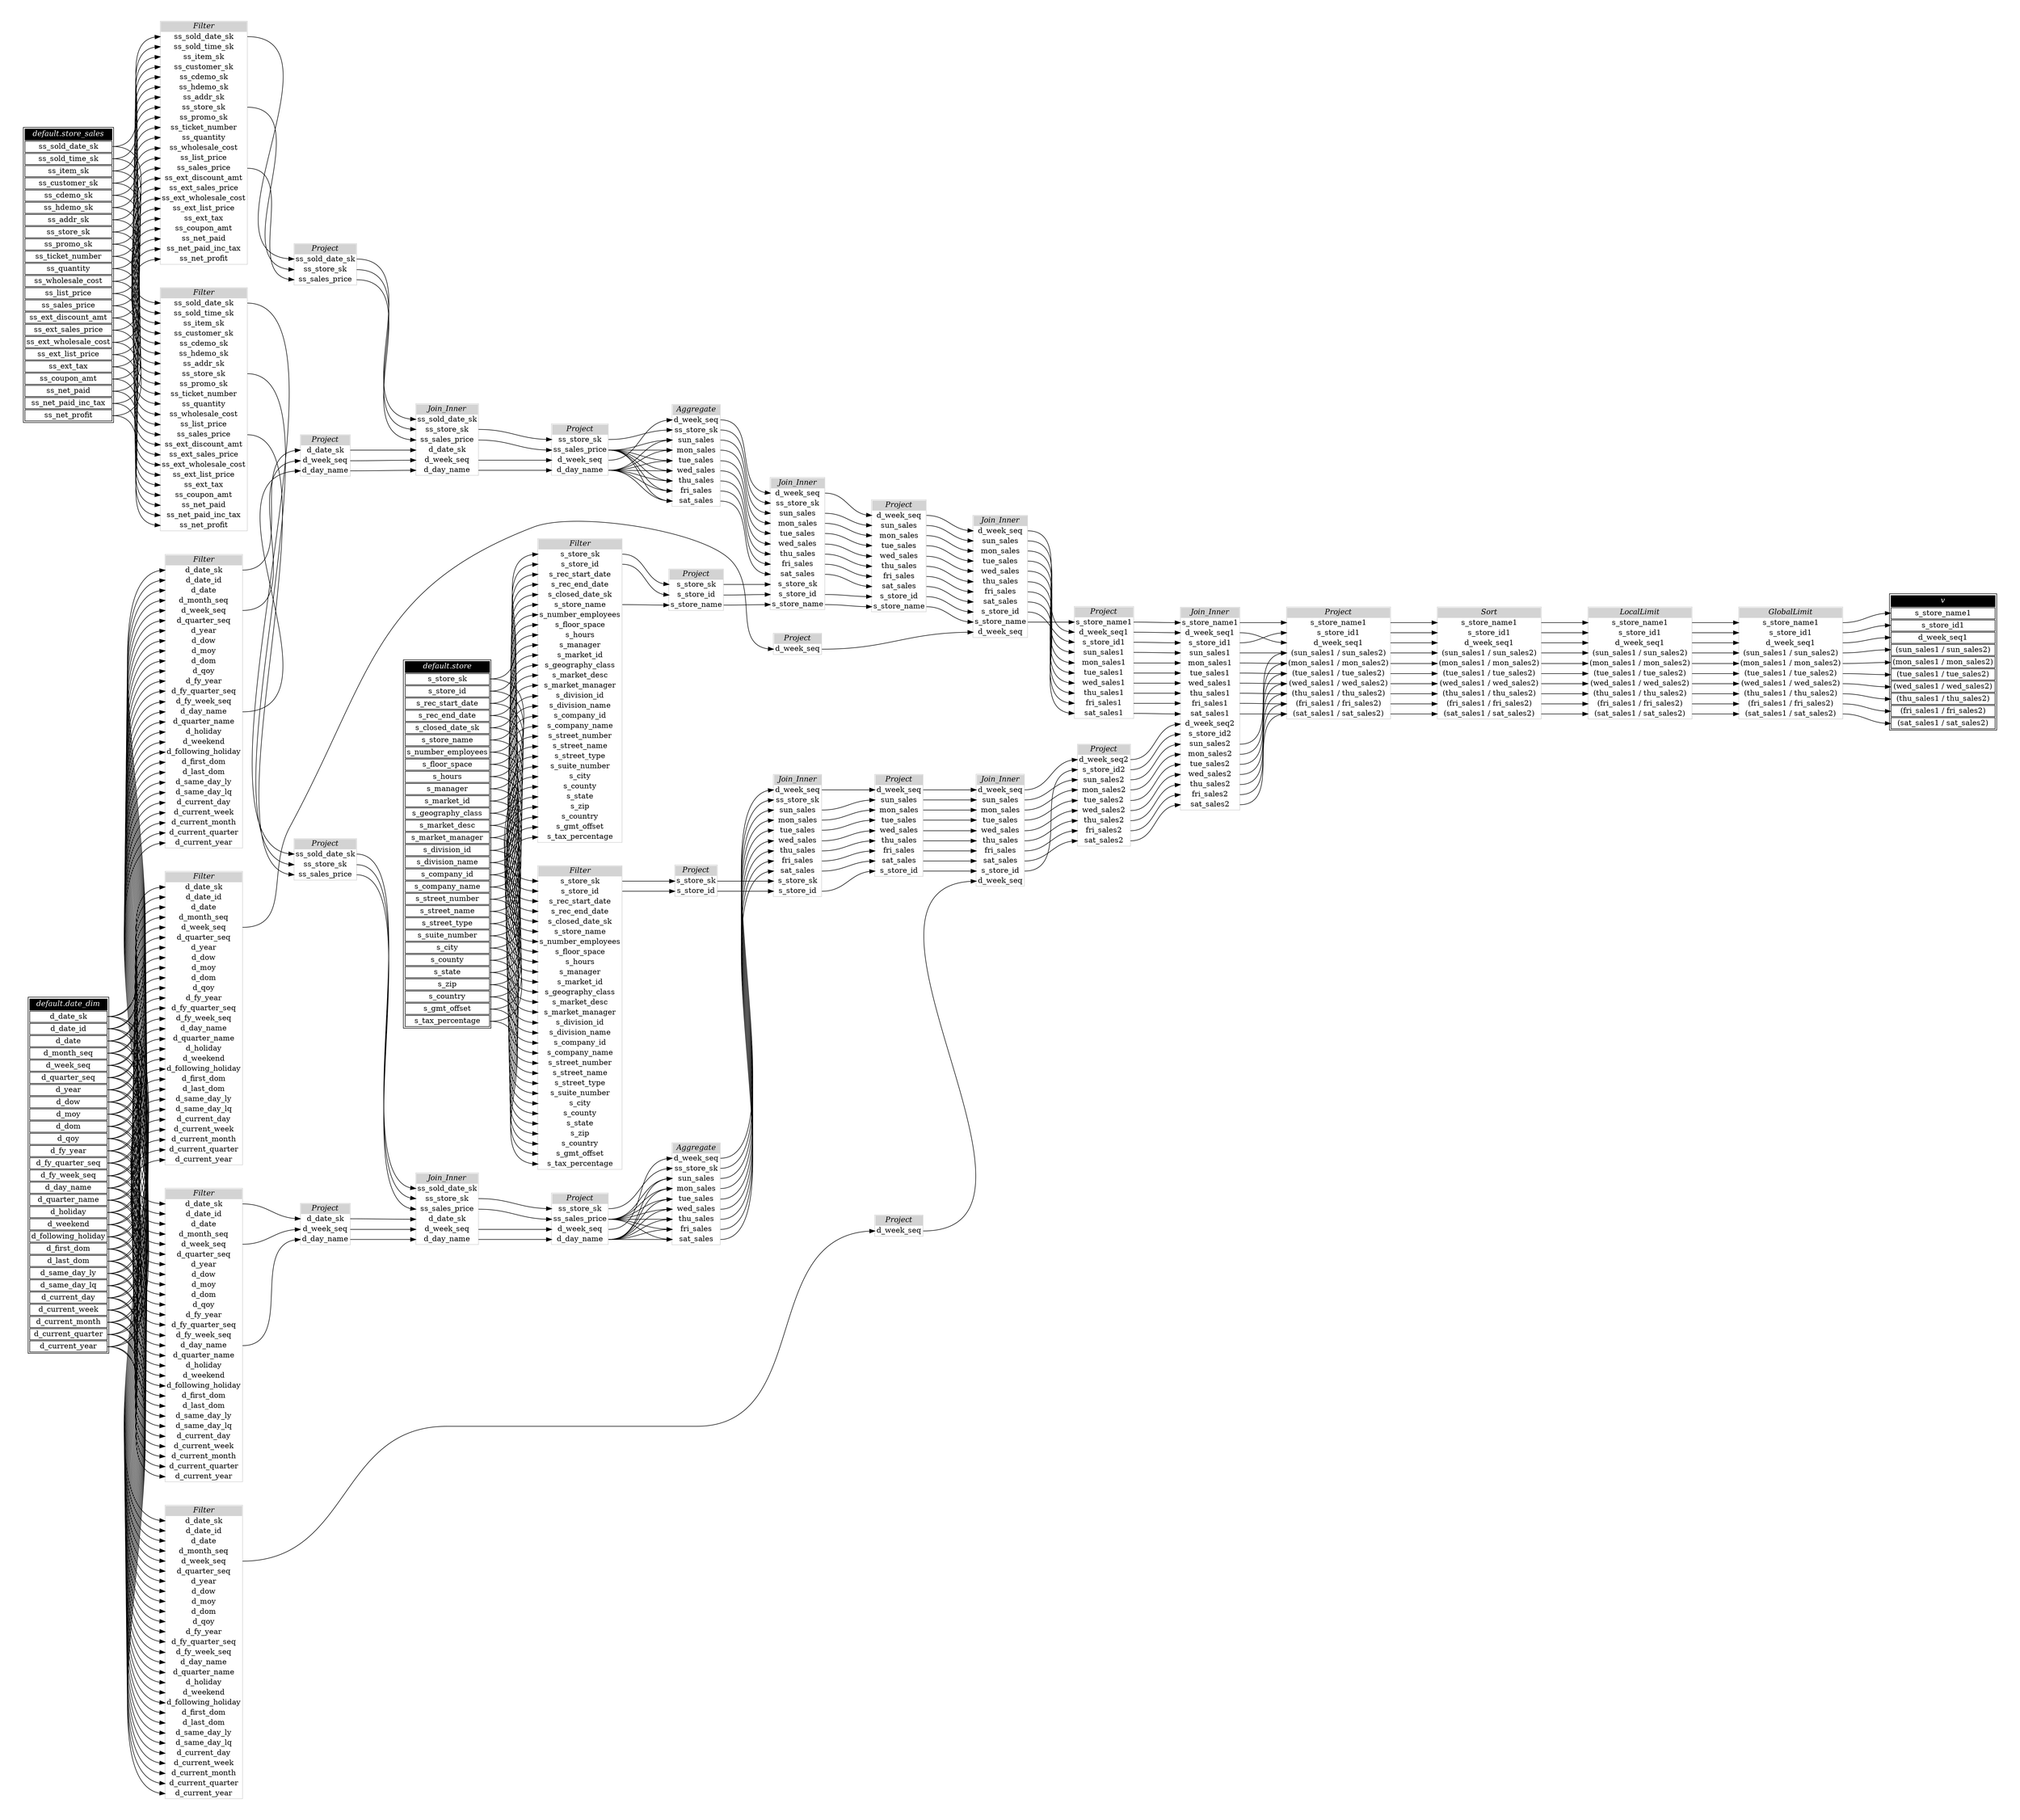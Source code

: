 // Automatically generated by TPCDSFlowTestSuite


digraph {
  graph [pad="0.5" nodesep="0.5" ranksep="1" fontname="Helvetica" rankdir=LR];
  node [shape=plaintext]

  
"Aggregate_0db6048" [label=<
<table color="lightgray" border="1" cellborder="0" cellspacing="0">
  <tr><td bgcolor="lightgray" port="nodeName"><i>Aggregate</i></td></tr>
  <tr><td port="0">d_week_seq</td></tr>
<tr><td port="1">ss_store_sk</td></tr>
<tr><td port="2">sun_sales</td></tr>
<tr><td port="3">mon_sales</td></tr>
<tr><td port="4">tue_sales</td></tr>
<tr><td port="5">wed_sales</td></tr>
<tr><td port="6">thu_sales</td></tr>
<tr><td port="7">fri_sales</td></tr>
<tr><td port="8">sat_sales</td></tr>
</table>>];
     

"Aggregate_ec05ddb" [label=<
<table color="lightgray" border="1" cellborder="0" cellspacing="0">
  <tr><td bgcolor="lightgray" port="nodeName"><i>Aggregate</i></td></tr>
  <tr><td port="0">d_week_seq</td></tr>
<tr><td port="1">ss_store_sk</td></tr>
<tr><td port="2">sun_sales</td></tr>
<tr><td port="3">mon_sales</td></tr>
<tr><td port="4">tue_sales</td></tr>
<tr><td port="5">wed_sales</td></tr>
<tr><td port="6">thu_sales</td></tr>
<tr><td port="7">fri_sales</td></tr>
<tr><td port="8">sat_sales</td></tr>
</table>>];
     

"Filter_3f0c816" [label=<
<table color="lightgray" border="1" cellborder="0" cellspacing="0">
  <tr><td bgcolor="lightgray" port="nodeName"><i>Filter</i></td></tr>
  <tr><td port="0">s_store_sk</td></tr>
<tr><td port="1">s_store_id</td></tr>
<tr><td port="2">s_rec_start_date</td></tr>
<tr><td port="3">s_rec_end_date</td></tr>
<tr><td port="4">s_closed_date_sk</td></tr>
<tr><td port="5">s_store_name</td></tr>
<tr><td port="6">s_number_employees</td></tr>
<tr><td port="7">s_floor_space</td></tr>
<tr><td port="8">s_hours</td></tr>
<tr><td port="9">s_manager</td></tr>
<tr><td port="10">s_market_id</td></tr>
<tr><td port="11">s_geography_class</td></tr>
<tr><td port="12">s_market_desc</td></tr>
<tr><td port="13">s_market_manager</td></tr>
<tr><td port="14">s_division_id</td></tr>
<tr><td port="15">s_division_name</td></tr>
<tr><td port="16">s_company_id</td></tr>
<tr><td port="17">s_company_name</td></tr>
<tr><td port="18">s_street_number</td></tr>
<tr><td port="19">s_street_name</td></tr>
<tr><td port="20">s_street_type</td></tr>
<tr><td port="21">s_suite_number</td></tr>
<tr><td port="22">s_city</td></tr>
<tr><td port="23">s_county</td></tr>
<tr><td port="24">s_state</td></tr>
<tr><td port="25">s_zip</td></tr>
<tr><td port="26">s_country</td></tr>
<tr><td port="27">s_gmt_offset</td></tr>
<tr><td port="28">s_tax_percentage</td></tr>
</table>>];
     

"Filter_891c94f" [label=<
<table color="lightgray" border="1" cellborder="0" cellspacing="0">
  <tr><td bgcolor="lightgray" port="nodeName"><i>Filter</i></td></tr>
  <tr><td port="0">d_date_sk</td></tr>
<tr><td port="1">d_date_id</td></tr>
<tr><td port="2">d_date</td></tr>
<tr><td port="3">d_month_seq</td></tr>
<tr><td port="4">d_week_seq</td></tr>
<tr><td port="5">d_quarter_seq</td></tr>
<tr><td port="6">d_year</td></tr>
<tr><td port="7">d_dow</td></tr>
<tr><td port="8">d_moy</td></tr>
<tr><td port="9">d_dom</td></tr>
<tr><td port="10">d_qoy</td></tr>
<tr><td port="11">d_fy_year</td></tr>
<tr><td port="12">d_fy_quarter_seq</td></tr>
<tr><td port="13">d_fy_week_seq</td></tr>
<tr><td port="14">d_day_name</td></tr>
<tr><td port="15">d_quarter_name</td></tr>
<tr><td port="16">d_holiday</td></tr>
<tr><td port="17">d_weekend</td></tr>
<tr><td port="18">d_following_holiday</td></tr>
<tr><td port="19">d_first_dom</td></tr>
<tr><td port="20">d_last_dom</td></tr>
<tr><td port="21">d_same_day_ly</td></tr>
<tr><td port="22">d_same_day_lq</td></tr>
<tr><td port="23">d_current_day</td></tr>
<tr><td port="24">d_current_week</td></tr>
<tr><td port="25">d_current_month</td></tr>
<tr><td port="26">d_current_quarter</td></tr>
<tr><td port="27">d_current_year</td></tr>
</table>>];
     

"Filter_a366732" [label=<
<table color="lightgray" border="1" cellborder="0" cellspacing="0">
  <tr><td bgcolor="lightgray" port="nodeName"><i>Filter</i></td></tr>
  <tr><td port="0">ss_sold_date_sk</td></tr>
<tr><td port="1">ss_sold_time_sk</td></tr>
<tr><td port="2">ss_item_sk</td></tr>
<tr><td port="3">ss_customer_sk</td></tr>
<tr><td port="4">ss_cdemo_sk</td></tr>
<tr><td port="5">ss_hdemo_sk</td></tr>
<tr><td port="6">ss_addr_sk</td></tr>
<tr><td port="7">ss_store_sk</td></tr>
<tr><td port="8">ss_promo_sk</td></tr>
<tr><td port="9">ss_ticket_number</td></tr>
<tr><td port="10">ss_quantity</td></tr>
<tr><td port="11">ss_wholesale_cost</td></tr>
<tr><td port="12">ss_list_price</td></tr>
<tr><td port="13">ss_sales_price</td></tr>
<tr><td port="14">ss_ext_discount_amt</td></tr>
<tr><td port="15">ss_ext_sales_price</td></tr>
<tr><td port="16">ss_ext_wholesale_cost</td></tr>
<tr><td port="17">ss_ext_list_price</td></tr>
<tr><td port="18">ss_ext_tax</td></tr>
<tr><td port="19">ss_coupon_amt</td></tr>
<tr><td port="20">ss_net_paid</td></tr>
<tr><td port="21">ss_net_paid_inc_tax</td></tr>
<tr><td port="22">ss_net_profit</td></tr>
</table>>];
     

"Filter_ab2d874" [label=<
<table color="lightgray" border="1" cellborder="0" cellspacing="0">
  <tr><td bgcolor="lightgray" port="nodeName"><i>Filter</i></td></tr>
  <tr><td port="0">s_store_sk</td></tr>
<tr><td port="1">s_store_id</td></tr>
<tr><td port="2">s_rec_start_date</td></tr>
<tr><td port="3">s_rec_end_date</td></tr>
<tr><td port="4">s_closed_date_sk</td></tr>
<tr><td port="5">s_store_name</td></tr>
<tr><td port="6">s_number_employees</td></tr>
<tr><td port="7">s_floor_space</td></tr>
<tr><td port="8">s_hours</td></tr>
<tr><td port="9">s_manager</td></tr>
<tr><td port="10">s_market_id</td></tr>
<tr><td port="11">s_geography_class</td></tr>
<tr><td port="12">s_market_desc</td></tr>
<tr><td port="13">s_market_manager</td></tr>
<tr><td port="14">s_division_id</td></tr>
<tr><td port="15">s_division_name</td></tr>
<tr><td port="16">s_company_id</td></tr>
<tr><td port="17">s_company_name</td></tr>
<tr><td port="18">s_street_number</td></tr>
<tr><td port="19">s_street_name</td></tr>
<tr><td port="20">s_street_type</td></tr>
<tr><td port="21">s_suite_number</td></tr>
<tr><td port="22">s_city</td></tr>
<tr><td port="23">s_county</td></tr>
<tr><td port="24">s_state</td></tr>
<tr><td port="25">s_zip</td></tr>
<tr><td port="26">s_country</td></tr>
<tr><td port="27">s_gmt_offset</td></tr>
<tr><td port="28">s_tax_percentage</td></tr>
</table>>];
     

"Filter_ba856f0" [label=<
<table color="lightgray" border="1" cellborder="0" cellspacing="0">
  <tr><td bgcolor="lightgray" port="nodeName"><i>Filter</i></td></tr>
  <tr><td port="0">d_date_sk</td></tr>
<tr><td port="1">d_date_id</td></tr>
<tr><td port="2">d_date</td></tr>
<tr><td port="3">d_month_seq</td></tr>
<tr><td port="4">d_week_seq</td></tr>
<tr><td port="5">d_quarter_seq</td></tr>
<tr><td port="6">d_year</td></tr>
<tr><td port="7">d_dow</td></tr>
<tr><td port="8">d_moy</td></tr>
<tr><td port="9">d_dom</td></tr>
<tr><td port="10">d_qoy</td></tr>
<tr><td port="11">d_fy_year</td></tr>
<tr><td port="12">d_fy_quarter_seq</td></tr>
<tr><td port="13">d_fy_week_seq</td></tr>
<tr><td port="14">d_day_name</td></tr>
<tr><td port="15">d_quarter_name</td></tr>
<tr><td port="16">d_holiday</td></tr>
<tr><td port="17">d_weekend</td></tr>
<tr><td port="18">d_following_holiday</td></tr>
<tr><td port="19">d_first_dom</td></tr>
<tr><td port="20">d_last_dom</td></tr>
<tr><td port="21">d_same_day_ly</td></tr>
<tr><td port="22">d_same_day_lq</td></tr>
<tr><td port="23">d_current_day</td></tr>
<tr><td port="24">d_current_week</td></tr>
<tr><td port="25">d_current_month</td></tr>
<tr><td port="26">d_current_quarter</td></tr>
<tr><td port="27">d_current_year</td></tr>
</table>>];
     

"Filter_d3dbe25" [label=<
<table color="lightgray" border="1" cellborder="0" cellspacing="0">
  <tr><td bgcolor="lightgray" port="nodeName"><i>Filter</i></td></tr>
  <tr><td port="0">d_date_sk</td></tr>
<tr><td port="1">d_date_id</td></tr>
<tr><td port="2">d_date</td></tr>
<tr><td port="3">d_month_seq</td></tr>
<tr><td port="4">d_week_seq</td></tr>
<tr><td port="5">d_quarter_seq</td></tr>
<tr><td port="6">d_year</td></tr>
<tr><td port="7">d_dow</td></tr>
<tr><td port="8">d_moy</td></tr>
<tr><td port="9">d_dom</td></tr>
<tr><td port="10">d_qoy</td></tr>
<tr><td port="11">d_fy_year</td></tr>
<tr><td port="12">d_fy_quarter_seq</td></tr>
<tr><td port="13">d_fy_week_seq</td></tr>
<tr><td port="14">d_day_name</td></tr>
<tr><td port="15">d_quarter_name</td></tr>
<tr><td port="16">d_holiday</td></tr>
<tr><td port="17">d_weekend</td></tr>
<tr><td port="18">d_following_holiday</td></tr>
<tr><td port="19">d_first_dom</td></tr>
<tr><td port="20">d_last_dom</td></tr>
<tr><td port="21">d_same_day_ly</td></tr>
<tr><td port="22">d_same_day_lq</td></tr>
<tr><td port="23">d_current_day</td></tr>
<tr><td port="24">d_current_week</td></tr>
<tr><td port="25">d_current_month</td></tr>
<tr><td port="26">d_current_quarter</td></tr>
<tr><td port="27">d_current_year</td></tr>
</table>>];
     

"Filter_e69c067" [label=<
<table color="lightgray" border="1" cellborder="0" cellspacing="0">
  <tr><td bgcolor="lightgray" port="nodeName"><i>Filter</i></td></tr>
  <tr><td port="0">ss_sold_date_sk</td></tr>
<tr><td port="1">ss_sold_time_sk</td></tr>
<tr><td port="2">ss_item_sk</td></tr>
<tr><td port="3">ss_customer_sk</td></tr>
<tr><td port="4">ss_cdemo_sk</td></tr>
<tr><td port="5">ss_hdemo_sk</td></tr>
<tr><td port="6">ss_addr_sk</td></tr>
<tr><td port="7">ss_store_sk</td></tr>
<tr><td port="8">ss_promo_sk</td></tr>
<tr><td port="9">ss_ticket_number</td></tr>
<tr><td port="10">ss_quantity</td></tr>
<tr><td port="11">ss_wholesale_cost</td></tr>
<tr><td port="12">ss_list_price</td></tr>
<tr><td port="13">ss_sales_price</td></tr>
<tr><td port="14">ss_ext_discount_amt</td></tr>
<tr><td port="15">ss_ext_sales_price</td></tr>
<tr><td port="16">ss_ext_wholesale_cost</td></tr>
<tr><td port="17">ss_ext_list_price</td></tr>
<tr><td port="18">ss_ext_tax</td></tr>
<tr><td port="19">ss_coupon_amt</td></tr>
<tr><td port="20">ss_net_paid</td></tr>
<tr><td port="21">ss_net_paid_inc_tax</td></tr>
<tr><td port="22">ss_net_profit</td></tr>
</table>>];
     

"Filter_f8cf72d" [label=<
<table color="lightgray" border="1" cellborder="0" cellspacing="0">
  <tr><td bgcolor="lightgray" port="nodeName"><i>Filter</i></td></tr>
  <tr><td port="0">d_date_sk</td></tr>
<tr><td port="1">d_date_id</td></tr>
<tr><td port="2">d_date</td></tr>
<tr><td port="3">d_month_seq</td></tr>
<tr><td port="4">d_week_seq</td></tr>
<tr><td port="5">d_quarter_seq</td></tr>
<tr><td port="6">d_year</td></tr>
<tr><td port="7">d_dow</td></tr>
<tr><td port="8">d_moy</td></tr>
<tr><td port="9">d_dom</td></tr>
<tr><td port="10">d_qoy</td></tr>
<tr><td port="11">d_fy_year</td></tr>
<tr><td port="12">d_fy_quarter_seq</td></tr>
<tr><td port="13">d_fy_week_seq</td></tr>
<tr><td port="14">d_day_name</td></tr>
<tr><td port="15">d_quarter_name</td></tr>
<tr><td port="16">d_holiday</td></tr>
<tr><td port="17">d_weekend</td></tr>
<tr><td port="18">d_following_holiday</td></tr>
<tr><td port="19">d_first_dom</td></tr>
<tr><td port="20">d_last_dom</td></tr>
<tr><td port="21">d_same_day_ly</td></tr>
<tr><td port="22">d_same_day_lq</td></tr>
<tr><td port="23">d_current_day</td></tr>
<tr><td port="24">d_current_week</td></tr>
<tr><td port="25">d_current_month</td></tr>
<tr><td port="26">d_current_quarter</td></tr>
<tr><td port="27">d_current_year</td></tr>
</table>>];
     

"GlobalLimit_3735b38" [label=<
<table color="lightgray" border="1" cellborder="0" cellspacing="0">
  <tr><td bgcolor="lightgray" port="nodeName"><i>GlobalLimit</i></td></tr>
  <tr><td port="0">s_store_name1</td></tr>
<tr><td port="1">s_store_id1</td></tr>
<tr><td port="2">d_week_seq1</td></tr>
<tr><td port="3">(sun_sales1 / sun_sales2)</td></tr>
<tr><td port="4">(mon_sales1 / mon_sales2)</td></tr>
<tr><td port="5">(tue_sales1 / tue_sales2)</td></tr>
<tr><td port="6">(wed_sales1 / wed_sales2)</td></tr>
<tr><td port="7">(thu_sales1 / thu_sales2)</td></tr>
<tr><td port="8">(fri_sales1 / fri_sales2)</td></tr>
<tr><td port="9">(sat_sales1 / sat_sales2)</td></tr>
</table>>];
     

"Join_Inner_45b4515" [label=<
<table color="lightgray" border="1" cellborder="0" cellspacing="0">
  <tr><td bgcolor="lightgray" port="nodeName"><i>Join_Inner</i></td></tr>
  <tr><td port="0">ss_sold_date_sk</td></tr>
<tr><td port="1">ss_store_sk</td></tr>
<tr><td port="2">ss_sales_price</td></tr>
<tr><td port="3">d_date_sk</td></tr>
<tr><td port="4">d_week_seq</td></tr>
<tr><td port="5">d_day_name</td></tr>
</table>>];
     

"Join_Inner_a8dfb14" [label=<
<table color="lightgray" border="1" cellborder="0" cellspacing="0">
  <tr><td bgcolor="lightgray" port="nodeName"><i>Join_Inner</i></td></tr>
  <tr><td port="0">d_week_seq</td></tr>
<tr><td port="1">ss_store_sk</td></tr>
<tr><td port="2">sun_sales</td></tr>
<tr><td port="3">mon_sales</td></tr>
<tr><td port="4">tue_sales</td></tr>
<tr><td port="5">wed_sales</td></tr>
<tr><td port="6">thu_sales</td></tr>
<tr><td port="7">fri_sales</td></tr>
<tr><td port="8">sat_sales</td></tr>
<tr><td port="9">s_store_sk</td></tr>
<tr><td port="10">s_store_id</td></tr>
</table>>];
     

"Join_Inner_b1a599d" [label=<
<table color="lightgray" border="1" cellborder="0" cellspacing="0">
  <tr><td bgcolor="lightgray" port="nodeName"><i>Join_Inner</i></td></tr>
  <tr><td port="0">d_week_seq</td></tr>
<tr><td port="1">sun_sales</td></tr>
<tr><td port="2">mon_sales</td></tr>
<tr><td port="3">tue_sales</td></tr>
<tr><td port="4">wed_sales</td></tr>
<tr><td port="5">thu_sales</td></tr>
<tr><td port="6">fri_sales</td></tr>
<tr><td port="7">sat_sales</td></tr>
<tr><td port="8">s_store_id</td></tr>
<tr><td port="9">d_week_seq</td></tr>
</table>>];
     

"Join_Inner_dcff099" [label=<
<table color="lightgray" border="1" cellborder="0" cellspacing="0">
  <tr><td bgcolor="lightgray" port="nodeName"><i>Join_Inner</i></td></tr>
  <tr><td port="0">s_store_name1</td></tr>
<tr><td port="1">d_week_seq1</td></tr>
<tr><td port="2">s_store_id1</td></tr>
<tr><td port="3">sun_sales1</td></tr>
<tr><td port="4">mon_sales1</td></tr>
<tr><td port="5">tue_sales1</td></tr>
<tr><td port="6">wed_sales1</td></tr>
<tr><td port="7">thu_sales1</td></tr>
<tr><td port="8">fri_sales1</td></tr>
<tr><td port="9">sat_sales1</td></tr>
<tr><td port="10">d_week_seq2</td></tr>
<tr><td port="11">s_store_id2</td></tr>
<tr><td port="12">sun_sales2</td></tr>
<tr><td port="13">mon_sales2</td></tr>
<tr><td port="14">tue_sales2</td></tr>
<tr><td port="15">wed_sales2</td></tr>
<tr><td port="16">thu_sales2</td></tr>
<tr><td port="17">fri_sales2</td></tr>
<tr><td port="18">sat_sales2</td></tr>
</table>>];
     

"Join_Inner_f109f69" [label=<
<table color="lightgray" border="1" cellborder="0" cellspacing="0">
  <tr><td bgcolor="lightgray" port="nodeName"><i>Join_Inner</i></td></tr>
  <tr><td port="0">d_week_seq</td></tr>
<tr><td port="1">sun_sales</td></tr>
<tr><td port="2">mon_sales</td></tr>
<tr><td port="3">tue_sales</td></tr>
<tr><td port="4">wed_sales</td></tr>
<tr><td port="5">thu_sales</td></tr>
<tr><td port="6">fri_sales</td></tr>
<tr><td port="7">sat_sales</td></tr>
<tr><td port="8">s_store_id</td></tr>
<tr><td port="9">s_store_name</td></tr>
<tr><td port="10">d_week_seq</td></tr>
</table>>];
     

"Join_Inner_f249b30" [label=<
<table color="lightgray" border="1" cellborder="0" cellspacing="0">
  <tr><td bgcolor="lightgray" port="nodeName"><i>Join_Inner</i></td></tr>
  <tr><td port="0">d_week_seq</td></tr>
<tr><td port="1">ss_store_sk</td></tr>
<tr><td port="2">sun_sales</td></tr>
<tr><td port="3">mon_sales</td></tr>
<tr><td port="4">tue_sales</td></tr>
<tr><td port="5">wed_sales</td></tr>
<tr><td port="6">thu_sales</td></tr>
<tr><td port="7">fri_sales</td></tr>
<tr><td port="8">sat_sales</td></tr>
<tr><td port="9">s_store_sk</td></tr>
<tr><td port="10">s_store_id</td></tr>
<tr><td port="11">s_store_name</td></tr>
</table>>];
     

"Join_Inner_f58b705" [label=<
<table color="lightgray" border="1" cellborder="0" cellspacing="0">
  <tr><td bgcolor="lightgray" port="nodeName"><i>Join_Inner</i></td></tr>
  <tr><td port="0">ss_sold_date_sk</td></tr>
<tr><td port="1">ss_store_sk</td></tr>
<tr><td port="2">ss_sales_price</td></tr>
<tr><td port="3">d_date_sk</td></tr>
<tr><td port="4">d_week_seq</td></tr>
<tr><td port="5">d_day_name</td></tr>
</table>>];
     

"LocalLimit_d99e8cf" [label=<
<table color="lightgray" border="1" cellborder="0" cellspacing="0">
  <tr><td bgcolor="lightgray" port="nodeName"><i>LocalLimit</i></td></tr>
  <tr><td port="0">s_store_name1</td></tr>
<tr><td port="1">s_store_id1</td></tr>
<tr><td port="2">d_week_seq1</td></tr>
<tr><td port="3">(sun_sales1 / sun_sales2)</td></tr>
<tr><td port="4">(mon_sales1 / mon_sales2)</td></tr>
<tr><td port="5">(tue_sales1 / tue_sales2)</td></tr>
<tr><td port="6">(wed_sales1 / wed_sales2)</td></tr>
<tr><td port="7">(thu_sales1 / thu_sales2)</td></tr>
<tr><td port="8">(fri_sales1 / fri_sales2)</td></tr>
<tr><td port="9">(sat_sales1 / sat_sales2)</td></tr>
</table>>];
     

"Project_02fbbdf" [label=<
<table color="lightgray" border="1" cellborder="0" cellspacing="0">
  <tr><td bgcolor="lightgray" port="nodeName"><i>Project</i></td></tr>
  <tr><td port="0">ss_sold_date_sk</td></tr>
<tr><td port="1">ss_store_sk</td></tr>
<tr><td port="2">ss_sales_price</td></tr>
</table>>];
     

"Project_22fd325" [label=<
<table color="lightgray" border="1" cellborder="0" cellspacing="0">
  <tr><td bgcolor="lightgray" port="nodeName"><i>Project</i></td></tr>
  <tr><td port="0">d_date_sk</td></tr>
<tr><td port="1">d_week_seq</td></tr>
<tr><td port="2">d_day_name</td></tr>
</table>>];
     

"Project_4ab7f5a" [label=<
<table color="lightgray" border="1" cellborder="0" cellspacing="0">
  <tr><td bgcolor="lightgray" port="nodeName"><i>Project</i></td></tr>
  <tr><td port="0">d_week_seq</td></tr>
<tr><td port="1">sun_sales</td></tr>
<tr><td port="2">mon_sales</td></tr>
<tr><td port="3">tue_sales</td></tr>
<tr><td port="4">wed_sales</td></tr>
<tr><td port="5">thu_sales</td></tr>
<tr><td port="6">fri_sales</td></tr>
<tr><td port="7">sat_sales</td></tr>
<tr><td port="8">s_store_id</td></tr>
<tr><td port="9">s_store_name</td></tr>
</table>>];
     

"Project_505ed80" [label=<
<table color="lightgray" border="1" cellborder="0" cellspacing="0">
  <tr><td bgcolor="lightgray" port="nodeName"><i>Project</i></td></tr>
  <tr><td port="0">ss_store_sk</td></tr>
<tr><td port="1">ss_sales_price</td></tr>
<tr><td port="2">d_week_seq</td></tr>
<tr><td port="3">d_day_name</td></tr>
</table>>];
     

"Project_51b51f1" [label=<
<table color="lightgray" border="1" cellborder="0" cellspacing="0">
  <tr><td bgcolor="lightgray" port="nodeName"><i>Project</i></td></tr>
  <tr><td port="0">d_week_seq</td></tr>
</table>>];
     

"Project_5a60098" [label=<
<table color="lightgray" border="1" cellborder="0" cellspacing="0">
  <tr><td bgcolor="lightgray" port="nodeName"><i>Project</i></td></tr>
  <tr><td port="0">d_week_seq</td></tr>
<tr><td port="1">sun_sales</td></tr>
<tr><td port="2">mon_sales</td></tr>
<tr><td port="3">tue_sales</td></tr>
<tr><td port="4">wed_sales</td></tr>
<tr><td port="5">thu_sales</td></tr>
<tr><td port="6">fri_sales</td></tr>
<tr><td port="7">sat_sales</td></tr>
<tr><td port="8">s_store_id</td></tr>
</table>>];
     

"Project_5b659dc" [label=<
<table color="lightgray" border="1" cellborder="0" cellspacing="0">
  <tr><td bgcolor="lightgray" port="nodeName"><i>Project</i></td></tr>
  <tr><td port="0">s_store_sk</td></tr>
<tr><td port="1">s_store_id</td></tr>
</table>>];
     

"Project_816bbe1" [label=<
<table color="lightgray" border="1" cellborder="0" cellspacing="0">
  <tr><td bgcolor="lightgray" port="nodeName"><i>Project</i></td></tr>
  <tr><td port="0">s_store_sk</td></tr>
<tr><td port="1">s_store_id</td></tr>
<tr><td port="2">s_store_name</td></tr>
</table>>];
     

"Project_b5c4435" [label=<
<table color="lightgray" border="1" cellborder="0" cellspacing="0">
  <tr><td bgcolor="lightgray" port="nodeName"><i>Project</i></td></tr>
  <tr><td port="0">d_week_seq</td></tr>
</table>>];
     

"Project_c5975fa" [label=<
<table color="lightgray" border="1" cellborder="0" cellspacing="0">
  <tr><td bgcolor="lightgray" port="nodeName"><i>Project</i></td></tr>
  <tr><td port="0">s_store_name1</td></tr>
<tr><td port="1">s_store_id1</td></tr>
<tr><td port="2">d_week_seq1</td></tr>
<tr><td port="3">(sun_sales1 / sun_sales2)</td></tr>
<tr><td port="4">(mon_sales1 / mon_sales2)</td></tr>
<tr><td port="5">(tue_sales1 / tue_sales2)</td></tr>
<tr><td port="6">(wed_sales1 / wed_sales2)</td></tr>
<tr><td port="7">(thu_sales1 / thu_sales2)</td></tr>
<tr><td port="8">(fri_sales1 / fri_sales2)</td></tr>
<tr><td port="9">(sat_sales1 / sat_sales2)</td></tr>
</table>>];
     

"Project_d26bbdb" [label=<
<table color="lightgray" border="1" cellborder="0" cellspacing="0">
  <tr><td bgcolor="lightgray" port="nodeName"><i>Project</i></td></tr>
  <tr><td port="0">d_date_sk</td></tr>
<tr><td port="1">d_week_seq</td></tr>
<tr><td port="2">d_day_name</td></tr>
</table>>];
     

"Project_dc05cae" [label=<
<table color="lightgray" border="1" cellborder="0" cellspacing="0">
  <tr><td bgcolor="lightgray" port="nodeName"><i>Project</i></td></tr>
  <tr><td port="0">d_week_seq2</td></tr>
<tr><td port="1">s_store_id2</td></tr>
<tr><td port="2">sun_sales2</td></tr>
<tr><td port="3">mon_sales2</td></tr>
<tr><td port="4">tue_sales2</td></tr>
<tr><td port="5">wed_sales2</td></tr>
<tr><td port="6">thu_sales2</td></tr>
<tr><td port="7">fri_sales2</td></tr>
<tr><td port="8">sat_sales2</td></tr>
</table>>];
     

"Project_e490349" [label=<
<table color="lightgray" border="1" cellborder="0" cellspacing="0">
  <tr><td bgcolor="lightgray" port="nodeName"><i>Project</i></td></tr>
  <tr><td port="0">ss_sold_date_sk</td></tr>
<tr><td port="1">ss_store_sk</td></tr>
<tr><td port="2">ss_sales_price</td></tr>
</table>>];
     

"Project_f3fd757" [label=<
<table color="lightgray" border="1" cellborder="0" cellspacing="0">
  <tr><td bgcolor="lightgray" port="nodeName"><i>Project</i></td></tr>
  <tr><td port="0">s_store_name1</td></tr>
<tr><td port="1">d_week_seq1</td></tr>
<tr><td port="2">s_store_id1</td></tr>
<tr><td port="3">sun_sales1</td></tr>
<tr><td port="4">mon_sales1</td></tr>
<tr><td port="5">tue_sales1</td></tr>
<tr><td port="6">wed_sales1</td></tr>
<tr><td port="7">thu_sales1</td></tr>
<tr><td port="8">fri_sales1</td></tr>
<tr><td port="9">sat_sales1</td></tr>
</table>>];
     

"Project_f4bcd4e" [label=<
<table color="lightgray" border="1" cellborder="0" cellspacing="0">
  <tr><td bgcolor="lightgray" port="nodeName"><i>Project</i></td></tr>
  <tr><td port="0">ss_store_sk</td></tr>
<tr><td port="1">ss_sales_price</td></tr>
<tr><td port="2">d_week_seq</td></tr>
<tr><td port="3">d_day_name</td></tr>
</table>>];
     

"Sort_d2b13e2" [label=<
<table color="lightgray" border="1" cellborder="0" cellspacing="0">
  <tr><td bgcolor="lightgray" port="nodeName"><i>Sort</i></td></tr>
  <tr><td port="0">s_store_name1</td></tr>
<tr><td port="1">s_store_id1</td></tr>
<tr><td port="2">d_week_seq1</td></tr>
<tr><td port="3">(sun_sales1 / sun_sales2)</td></tr>
<tr><td port="4">(mon_sales1 / mon_sales2)</td></tr>
<tr><td port="5">(tue_sales1 / tue_sales2)</td></tr>
<tr><td port="6">(wed_sales1 / wed_sales2)</td></tr>
<tr><td port="7">(thu_sales1 / thu_sales2)</td></tr>
<tr><td port="8">(fri_sales1 / fri_sales2)</td></tr>
<tr><td port="9">(sat_sales1 / sat_sales2)</td></tr>
</table>>];
     

"default.date_dim" [color="black" label=<
<table>
  <tr><td bgcolor="black" port="nodeName"><i><font color="white">default.date_dim</font></i></td></tr>
  <tr><td port="0">d_date_sk</td></tr>
<tr><td port="1">d_date_id</td></tr>
<tr><td port="2">d_date</td></tr>
<tr><td port="3">d_month_seq</td></tr>
<tr><td port="4">d_week_seq</td></tr>
<tr><td port="5">d_quarter_seq</td></tr>
<tr><td port="6">d_year</td></tr>
<tr><td port="7">d_dow</td></tr>
<tr><td port="8">d_moy</td></tr>
<tr><td port="9">d_dom</td></tr>
<tr><td port="10">d_qoy</td></tr>
<tr><td port="11">d_fy_year</td></tr>
<tr><td port="12">d_fy_quarter_seq</td></tr>
<tr><td port="13">d_fy_week_seq</td></tr>
<tr><td port="14">d_day_name</td></tr>
<tr><td port="15">d_quarter_name</td></tr>
<tr><td port="16">d_holiday</td></tr>
<tr><td port="17">d_weekend</td></tr>
<tr><td port="18">d_following_holiday</td></tr>
<tr><td port="19">d_first_dom</td></tr>
<tr><td port="20">d_last_dom</td></tr>
<tr><td port="21">d_same_day_ly</td></tr>
<tr><td port="22">d_same_day_lq</td></tr>
<tr><td port="23">d_current_day</td></tr>
<tr><td port="24">d_current_week</td></tr>
<tr><td port="25">d_current_month</td></tr>
<tr><td port="26">d_current_quarter</td></tr>
<tr><td port="27">d_current_year</td></tr>
</table>>];
     

"default.store" [color="black" label=<
<table>
  <tr><td bgcolor="black" port="nodeName"><i><font color="white">default.store</font></i></td></tr>
  <tr><td port="0">s_store_sk</td></tr>
<tr><td port="1">s_store_id</td></tr>
<tr><td port="2">s_rec_start_date</td></tr>
<tr><td port="3">s_rec_end_date</td></tr>
<tr><td port="4">s_closed_date_sk</td></tr>
<tr><td port="5">s_store_name</td></tr>
<tr><td port="6">s_number_employees</td></tr>
<tr><td port="7">s_floor_space</td></tr>
<tr><td port="8">s_hours</td></tr>
<tr><td port="9">s_manager</td></tr>
<tr><td port="10">s_market_id</td></tr>
<tr><td port="11">s_geography_class</td></tr>
<tr><td port="12">s_market_desc</td></tr>
<tr><td port="13">s_market_manager</td></tr>
<tr><td port="14">s_division_id</td></tr>
<tr><td port="15">s_division_name</td></tr>
<tr><td port="16">s_company_id</td></tr>
<tr><td port="17">s_company_name</td></tr>
<tr><td port="18">s_street_number</td></tr>
<tr><td port="19">s_street_name</td></tr>
<tr><td port="20">s_street_type</td></tr>
<tr><td port="21">s_suite_number</td></tr>
<tr><td port="22">s_city</td></tr>
<tr><td port="23">s_county</td></tr>
<tr><td port="24">s_state</td></tr>
<tr><td port="25">s_zip</td></tr>
<tr><td port="26">s_country</td></tr>
<tr><td port="27">s_gmt_offset</td></tr>
<tr><td port="28">s_tax_percentage</td></tr>
</table>>];
     

"default.store_sales" [color="black" label=<
<table>
  <tr><td bgcolor="black" port="nodeName"><i><font color="white">default.store_sales</font></i></td></tr>
  <tr><td port="0">ss_sold_date_sk</td></tr>
<tr><td port="1">ss_sold_time_sk</td></tr>
<tr><td port="2">ss_item_sk</td></tr>
<tr><td port="3">ss_customer_sk</td></tr>
<tr><td port="4">ss_cdemo_sk</td></tr>
<tr><td port="5">ss_hdemo_sk</td></tr>
<tr><td port="6">ss_addr_sk</td></tr>
<tr><td port="7">ss_store_sk</td></tr>
<tr><td port="8">ss_promo_sk</td></tr>
<tr><td port="9">ss_ticket_number</td></tr>
<tr><td port="10">ss_quantity</td></tr>
<tr><td port="11">ss_wholesale_cost</td></tr>
<tr><td port="12">ss_list_price</td></tr>
<tr><td port="13">ss_sales_price</td></tr>
<tr><td port="14">ss_ext_discount_amt</td></tr>
<tr><td port="15">ss_ext_sales_price</td></tr>
<tr><td port="16">ss_ext_wholesale_cost</td></tr>
<tr><td port="17">ss_ext_list_price</td></tr>
<tr><td port="18">ss_ext_tax</td></tr>
<tr><td port="19">ss_coupon_amt</td></tr>
<tr><td port="20">ss_net_paid</td></tr>
<tr><td port="21">ss_net_paid_inc_tax</td></tr>
<tr><td port="22">ss_net_profit</td></tr>
</table>>];
     

"v" [color="black" label=<
<table>
  <tr><td bgcolor="black" port="nodeName"><i><font color="white">v</font></i></td></tr>
  <tr><td port="0">s_store_name1</td></tr>
<tr><td port="1">s_store_id1</td></tr>
<tr><td port="2">d_week_seq1</td></tr>
<tr><td port="3">(sun_sales1 / sun_sales2)</td></tr>
<tr><td port="4">(mon_sales1 / mon_sales2)</td></tr>
<tr><td port="5">(tue_sales1 / tue_sales2)</td></tr>
<tr><td port="6">(wed_sales1 / wed_sales2)</td></tr>
<tr><td port="7">(thu_sales1 / thu_sales2)</td></tr>
<tr><td port="8">(fri_sales1 / fri_sales2)</td></tr>
<tr><td port="9">(sat_sales1 / sat_sales2)</td></tr>
</table>>];
     
  "Aggregate_0db6048":0 -> "Join_Inner_a8dfb14":0;
"Aggregate_0db6048":1 -> "Join_Inner_a8dfb14":1;
"Aggregate_0db6048":2 -> "Join_Inner_a8dfb14":2;
"Aggregate_0db6048":3 -> "Join_Inner_a8dfb14":3;
"Aggregate_0db6048":4 -> "Join_Inner_a8dfb14":4;
"Aggregate_0db6048":5 -> "Join_Inner_a8dfb14":5;
"Aggregate_0db6048":6 -> "Join_Inner_a8dfb14":6;
"Aggregate_0db6048":7 -> "Join_Inner_a8dfb14":7;
"Aggregate_0db6048":8 -> "Join_Inner_a8dfb14":8;
"Aggregate_ec05ddb":0 -> "Join_Inner_f249b30":0;
"Aggregate_ec05ddb":1 -> "Join_Inner_f249b30":1;
"Aggregate_ec05ddb":2 -> "Join_Inner_f249b30":2;
"Aggregate_ec05ddb":3 -> "Join_Inner_f249b30":3;
"Aggregate_ec05ddb":4 -> "Join_Inner_f249b30":4;
"Aggregate_ec05ddb":5 -> "Join_Inner_f249b30":5;
"Aggregate_ec05ddb":6 -> "Join_Inner_f249b30":6;
"Aggregate_ec05ddb":7 -> "Join_Inner_f249b30":7;
"Aggregate_ec05ddb":8 -> "Join_Inner_f249b30":8;
"Filter_3f0c816":0 -> "Project_816bbe1":0;
"Filter_3f0c816":1 -> "Project_816bbe1":1;
"Filter_3f0c816":5 -> "Project_816bbe1":2;
"Filter_891c94f":4 -> "Project_51b51f1":0;
"Filter_a366732":0 -> "Project_e490349":0;
"Filter_a366732":13 -> "Project_e490349":2;
"Filter_a366732":7 -> "Project_e490349":1;
"Filter_ab2d874":0 -> "Project_5b659dc":0;
"Filter_ab2d874":1 -> "Project_5b659dc":1;
"Filter_ba856f0":0 -> "Project_22fd325":0;
"Filter_ba856f0":14 -> "Project_22fd325":2;
"Filter_ba856f0":4 -> "Project_22fd325":1;
"Filter_d3dbe25":0 -> "Project_d26bbdb":0;
"Filter_d3dbe25":14 -> "Project_d26bbdb":2;
"Filter_d3dbe25":4 -> "Project_d26bbdb":1;
"Filter_e69c067":0 -> "Project_02fbbdf":0;
"Filter_e69c067":13 -> "Project_02fbbdf":2;
"Filter_e69c067":7 -> "Project_02fbbdf":1;
"Filter_f8cf72d":4 -> "Project_b5c4435":0;
"GlobalLimit_3735b38":0 -> "v":0;
"GlobalLimit_3735b38":1 -> "v":1;
"GlobalLimit_3735b38":2 -> "v":2;
"GlobalLimit_3735b38":3 -> "v":3;
"GlobalLimit_3735b38":4 -> "v":4;
"GlobalLimit_3735b38":5 -> "v":5;
"GlobalLimit_3735b38":6 -> "v":6;
"GlobalLimit_3735b38":7 -> "v":7;
"GlobalLimit_3735b38":8 -> "v":8;
"GlobalLimit_3735b38":9 -> "v":9;
"Join_Inner_45b4515":1 -> "Project_f4bcd4e":0;
"Join_Inner_45b4515":2 -> "Project_f4bcd4e":1;
"Join_Inner_45b4515":4 -> "Project_f4bcd4e":2;
"Join_Inner_45b4515":5 -> "Project_f4bcd4e":3;
"Join_Inner_a8dfb14":0 -> "Project_5a60098":0;
"Join_Inner_a8dfb14":10 -> "Project_5a60098":8;
"Join_Inner_a8dfb14":2 -> "Project_5a60098":1;
"Join_Inner_a8dfb14":3 -> "Project_5a60098":2;
"Join_Inner_a8dfb14":4 -> "Project_5a60098":3;
"Join_Inner_a8dfb14":5 -> "Project_5a60098":4;
"Join_Inner_a8dfb14":6 -> "Project_5a60098":5;
"Join_Inner_a8dfb14":7 -> "Project_5a60098":6;
"Join_Inner_a8dfb14":8 -> "Project_5a60098":7;
"Join_Inner_b1a599d":0 -> "Project_dc05cae":0;
"Join_Inner_b1a599d":1 -> "Project_dc05cae":2;
"Join_Inner_b1a599d":2 -> "Project_dc05cae":3;
"Join_Inner_b1a599d":3 -> "Project_dc05cae":4;
"Join_Inner_b1a599d":4 -> "Project_dc05cae":5;
"Join_Inner_b1a599d":5 -> "Project_dc05cae":6;
"Join_Inner_b1a599d":6 -> "Project_dc05cae":7;
"Join_Inner_b1a599d":7 -> "Project_dc05cae":8;
"Join_Inner_b1a599d":8 -> "Project_dc05cae":1;
"Join_Inner_dcff099":0 -> "Project_c5975fa":0;
"Join_Inner_dcff099":1 -> "Project_c5975fa":2;
"Join_Inner_dcff099":12 -> "Project_c5975fa":3;
"Join_Inner_dcff099":13 -> "Project_c5975fa":4;
"Join_Inner_dcff099":14 -> "Project_c5975fa":5;
"Join_Inner_dcff099":15 -> "Project_c5975fa":6;
"Join_Inner_dcff099":16 -> "Project_c5975fa":7;
"Join_Inner_dcff099":17 -> "Project_c5975fa":8;
"Join_Inner_dcff099":18 -> "Project_c5975fa":9;
"Join_Inner_dcff099":2 -> "Project_c5975fa":1;
"Join_Inner_dcff099":3 -> "Project_c5975fa":3;
"Join_Inner_dcff099":4 -> "Project_c5975fa":4;
"Join_Inner_dcff099":5 -> "Project_c5975fa":5;
"Join_Inner_dcff099":6 -> "Project_c5975fa":6;
"Join_Inner_dcff099":7 -> "Project_c5975fa":7;
"Join_Inner_dcff099":8 -> "Project_c5975fa":8;
"Join_Inner_dcff099":9 -> "Project_c5975fa":9;
"Join_Inner_f109f69":0 -> "Project_f3fd757":1;
"Join_Inner_f109f69":1 -> "Project_f3fd757":3;
"Join_Inner_f109f69":2 -> "Project_f3fd757":4;
"Join_Inner_f109f69":3 -> "Project_f3fd757":5;
"Join_Inner_f109f69":4 -> "Project_f3fd757":6;
"Join_Inner_f109f69":5 -> "Project_f3fd757":7;
"Join_Inner_f109f69":6 -> "Project_f3fd757":8;
"Join_Inner_f109f69":7 -> "Project_f3fd757":9;
"Join_Inner_f109f69":8 -> "Project_f3fd757":2;
"Join_Inner_f109f69":9 -> "Project_f3fd757":0;
"Join_Inner_f249b30":0 -> "Project_4ab7f5a":0;
"Join_Inner_f249b30":10 -> "Project_4ab7f5a":8;
"Join_Inner_f249b30":11 -> "Project_4ab7f5a":9;
"Join_Inner_f249b30":2 -> "Project_4ab7f5a":1;
"Join_Inner_f249b30":3 -> "Project_4ab7f5a":2;
"Join_Inner_f249b30":4 -> "Project_4ab7f5a":3;
"Join_Inner_f249b30":5 -> "Project_4ab7f5a":4;
"Join_Inner_f249b30":6 -> "Project_4ab7f5a":5;
"Join_Inner_f249b30":7 -> "Project_4ab7f5a":6;
"Join_Inner_f249b30":8 -> "Project_4ab7f5a":7;
"Join_Inner_f58b705":1 -> "Project_505ed80":0;
"Join_Inner_f58b705":2 -> "Project_505ed80":1;
"Join_Inner_f58b705":4 -> "Project_505ed80":2;
"Join_Inner_f58b705":5 -> "Project_505ed80":3;
"LocalLimit_d99e8cf":0 -> "GlobalLimit_3735b38":0;
"LocalLimit_d99e8cf":1 -> "GlobalLimit_3735b38":1;
"LocalLimit_d99e8cf":2 -> "GlobalLimit_3735b38":2;
"LocalLimit_d99e8cf":3 -> "GlobalLimit_3735b38":3;
"LocalLimit_d99e8cf":4 -> "GlobalLimit_3735b38":4;
"LocalLimit_d99e8cf":5 -> "GlobalLimit_3735b38":5;
"LocalLimit_d99e8cf":6 -> "GlobalLimit_3735b38":6;
"LocalLimit_d99e8cf":7 -> "GlobalLimit_3735b38":7;
"LocalLimit_d99e8cf":8 -> "GlobalLimit_3735b38":8;
"LocalLimit_d99e8cf":9 -> "GlobalLimit_3735b38":9;
"Project_02fbbdf":0 -> "Join_Inner_f58b705":0;
"Project_02fbbdf":1 -> "Join_Inner_f58b705":1;
"Project_02fbbdf":2 -> "Join_Inner_f58b705":2;
"Project_22fd325":0 -> "Join_Inner_f58b705":3;
"Project_22fd325":1 -> "Join_Inner_f58b705":4;
"Project_22fd325":2 -> "Join_Inner_f58b705":5;
"Project_4ab7f5a":0 -> "Join_Inner_f109f69":0;
"Project_4ab7f5a":1 -> "Join_Inner_f109f69":1;
"Project_4ab7f5a":2 -> "Join_Inner_f109f69":2;
"Project_4ab7f5a":3 -> "Join_Inner_f109f69":3;
"Project_4ab7f5a":4 -> "Join_Inner_f109f69":4;
"Project_4ab7f5a":5 -> "Join_Inner_f109f69":5;
"Project_4ab7f5a":6 -> "Join_Inner_f109f69":6;
"Project_4ab7f5a":7 -> "Join_Inner_f109f69":7;
"Project_4ab7f5a":8 -> "Join_Inner_f109f69":8;
"Project_4ab7f5a":9 -> "Join_Inner_f109f69":9;
"Project_505ed80":0 -> "Aggregate_0db6048":1;
"Project_505ed80":1 -> "Aggregate_0db6048":2;
"Project_505ed80":1 -> "Aggregate_0db6048":3;
"Project_505ed80":1 -> "Aggregate_0db6048":4;
"Project_505ed80":1 -> "Aggregate_0db6048":5;
"Project_505ed80":1 -> "Aggregate_0db6048":6;
"Project_505ed80":1 -> "Aggregate_0db6048":7;
"Project_505ed80":1 -> "Aggregate_0db6048":8;
"Project_505ed80":2 -> "Aggregate_0db6048":0;
"Project_505ed80":3 -> "Aggregate_0db6048":2;
"Project_505ed80":3 -> "Aggregate_0db6048":3;
"Project_505ed80":3 -> "Aggregate_0db6048":4;
"Project_505ed80":3 -> "Aggregate_0db6048":5;
"Project_505ed80":3 -> "Aggregate_0db6048":6;
"Project_505ed80":3 -> "Aggregate_0db6048":7;
"Project_505ed80":3 -> "Aggregate_0db6048":8;
"Project_51b51f1":0 -> "Join_Inner_f109f69":10;
"Project_5a60098":0 -> "Join_Inner_b1a599d":0;
"Project_5a60098":1 -> "Join_Inner_b1a599d":1;
"Project_5a60098":2 -> "Join_Inner_b1a599d":2;
"Project_5a60098":3 -> "Join_Inner_b1a599d":3;
"Project_5a60098":4 -> "Join_Inner_b1a599d":4;
"Project_5a60098":5 -> "Join_Inner_b1a599d":5;
"Project_5a60098":6 -> "Join_Inner_b1a599d":6;
"Project_5a60098":7 -> "Join_Inner_b1a599d":7;
"Project_5a60098":8 -> "Join_Inner_b1a599d":8;
"Project_5b659dc":0 -> "Join_Inner_a8dfb14":9;
"Project_5b659dc":1 -> "Join_Inner_a8dfb14":10;
"Project_816bbe1":0 -> "Join_Inner_f249b30":9;
"Project_816bbe1":1 -> "Join_Inner_f249b30":10;
"Project_816bbe1":2 -> "Join_Inner_f249b30":11;
"Project_b5c4435":0 -> "Join_Inner_b1a599d":9;
"Project_c5975fa":0 -> "Sort_d2b13e2":0;
"Project_c5975fa":1 -> "Sort_d2b13e2":1;
"Project_c5975fa":2 -> "Sort_d2b13e2":2;
"Project_c5975fa":3 -> "Sort_d2b13e2":3;
"Project_c5975fa":4 -> "Sort_d2b13e2":4;
"Project_c5975fa":5 -> "Sort_d2b13e2":5;
"Project_c5975fa":6 -> "Sort_d2b13e2":6;
"Project_c5975fa":7 -> "Sort_d2b13e2":7;
"Project_c5975fa":8 -> "Sort_d2b13e2":8;
"Project_c5975fa":9 -> "Sort_d2b13e2":9;
"Project_d26bbdb":0 -> "Join_Inner_45b4515":3;
"Project_d26bbdb":1 -> "Join_Inner_45b4515":4;
"Project_d26bbdb":2 -> "Join_Inner_45b4515":5;
"Project_dc05cae":0 -> "Join_Inner_dcff099":10;
"Project_dc05cae":1 -> "Join_Inner_dcff099":11;
"Project_dc05cae":2 -> "Join_Inner_dcff099":12;
"Project_dc05cae":3 -> "Join_Inner_dcff099":13;
"Project_dc05cae":4 -> "Join_Inner_dcff099":14;
"Project_dc05cae":5 -> "Join_Inner_dcff099":15;
"Project_dc05cae":6 -> "Join_Inner_dcff099":16;
"Project_dc05cae":7 -> "Join_Inner_dcff099":17;
"Project_dc05cae":8 -> "Join_Inner_dcff099":18;
"Project_e490349":0 -> "Join_Inner_45b4515":0;
"Project_e490349":1 -> "Join_Inner_45b4515":1;
"Project_e490349":2 -> "Join_Inner_45b4515":2;
"Project_f3fd757":0 -> "Join_Inner_dcff099":0;
"Project_f3fd757":1 -> "Join_Inner_dcff099":1;
"Project_f3fd757":2 -> "Join_Inner_dcff099":2;
"Project_f3fd757":3 -> "Join_Inner_dcff099":3;
"Project_f3fd757":4 -> "Join_Inner_dcff099":4;
"Project_f3fd757":5 -> "Join_Inner_dcff099":5;
"Project_f3fd757":6 -> "Join_Inner_dcff099":6;
"Project_f3fd757":7 -> "Join_Inner_dcff099":7;
"Project_f3fd757":8 -> "Join_Inner_dcff099":8;
"Project_f3fd757":9 -> "Join_Inner_dcff099":9;
"Project_f4bcd4e":0 -> "Aggregate_ec05ddb":1;
"Project_f4bcd4e":1 -> "Aggregate_ec05ddb":2;
"Project_f4bcd4e":1 -> "Aggregate_ec05ddb":3;
"Project_f4bcd4e":1 -> "Aggregate_ec05ddb":4;
"Project_f4bcd4e":1 -> "Aggregate_ec05ddb":5;
"Project_f4bcd4e":1 -> "Aggregate_ec05ddb":6;
"Project_f4bcd4e":1 -> "Aggregate_ec05ddb":7;
"Project_f4bcd4e":1 -> "Aggregate_ec05ddb":8;
"Project_f4bcd4e":2 -> "Aggregate_ec05ddb":0;
"Project_f4bcd4e":3 -> "Aggregate_ec05ddb":2;
"Project_f4bcd4e":3 -> "Aggregate_ec05ddb":3;
"Project_f4bcd4e":3 -> "Aggregate_ec05ddb":4;
"Project_f4bcd4e":3 -> "Aggregate_ec05ddb":5;
"Project_f4bcd4e":3 -> "Aggregate_ec05ddb":6;
"Project_f4bcd4e":3 -> "Aggregate_ec05ddb":7;
"Project_f4bcd4e":3 -> "Aggregate_ec05ddb":8;
"Sort_d2b13e2":0 -> "LocalLimit_d99e8cf":0;
"Sort_d2b13e2":1 -> "LocalLimit_d99e8cf":1;
"Sort_d2b13e2":2 -> "LocalLimit_d99e8cf":2;
"Sort_d2b13e2":3 -> "LocalLimit_d99e8cf":3;
"Sort_d2b13e2":4 -> "LocalLimit_d99e8cf":4;
"Sort_d2b13e2":5 -> "LocalLimit_d99e8cf":5;
"Sort_d2b13e2":6 -> "LocalLimit_d99e8cf":6;
"Sort_d2b13e2":7 -> "LocalLimit_d99e8cf":7;
"Sort_d2b13e2":8 -> "LocalLimit_d99e8cf":8;
"Sort_d2b13e2":9 -> "LocalLimit_d99e8cf":9;
"default.date_dim":0 -> "Filter_891c94f":0;
"default.date_dim":0 -> "Filter_ba856f0":0;
"default.date_dim":0 -> "Filter_d3dbe25":0;
"default.date_dim":0 -> "Filter_f8cf72d":0;
"default.date_dim":1 -> "Filter_891c94f":1;
"default.date_dim":1 -> "Filter_ba856f0":1;
"default.date_dim":1 -> "Filter_d3dbe25":1;
"default.date_dim":1 -> "Filter_f8cf72d":1;
"default.date_dim":10 -> "Filter_891c94f":10;
"default.date_dim":10 -> "Filter_ba856f0":10;
"default.date_dim":10 -> "Filter_d3dbe25":10;
"default.date_dim":10 -> "Filter_f8cf72d":10;
"default.date_dim":11 -> "Filter_891c94f":11;
"default.date_dim":11 -> "Filter_ba856f0":11;
"default.date_dim":11 -> "Filter_d3dbe25":11;
"default.date_dim":11 -> "Filter_f8cf72d":11;
"default.date_dim":12 -> "Filter_891c94f":12;
"default.date_dim":12 -> "Filter_ba856f0":12;
"default.date_dim":12 -> "Filter_d3dbe25":12;
"default.date_dim":12 -> "Filter_f8cf72d":12;
"default.date_dim":13 -> "Filter_891c94f":13;
"default.date_dim":13 -> "Filter_ba856f0":13;
"default.date_dim":13 -> "Filter_d3dbe25":13;
"default.date_dim":13 -> "Filter_f8cf72d":13;
"default.date_dim":14 -> "Filter_891c94f":14;
"default.date_dim":14 -> "Filter_ba856f0":14;
"default.date_dim":14 -> "Filter_d3dbe25":14;
"default.date_dim":14 -> "Filter_f8cf72d":14;
"default.date_dim":15 -> "Filter_891c94f":15;
"default.date_dim":15 -> "Filter_ba856f0":15;
"default.date_dim":15 -> "Filter_d3dbe25":15;
"default.date_dim":15 -> "Filter_f8cf72d":15;
"default.date_dim":16 -> "Filter_891c94f":16;
"default.date_dim":16 -> "Filter_ba856f0":16;
"default.date_dim":16 -> "Filter_d3dbe25":16;
"default.date_dim":16 -> "Filter_f8cf72d":16;
"default.date_dim":17 -> "Filter_891c94f":17;
"default.date_dim":17 -> "Filter_ba856f0":17;
"default.date_dim":17 -> "Filter_d3dbe25":17;
"default.date_dim":17 -> "Filter_f8cf72d":17;
"default.date_dim":18 -> "Filter_891c94f":18;
"default.date_dim":18 -> "Filter_ba856f0":18;
"default.date_dim":18 -> "Filter_d3dbe25":18;
"default.date_dim":18 -> "Filter_f8cf72d":18;
"default.date_dim":19 -> "Filter_891c94f":19;
"default.date_dim":19 -> "Filter_ba856f0":19;
"default.date_dim":19 -> "Filter_d3dbe25":19;
"default.date_dim":19 -> "Filter_f8cf72d":19;
"default.date_dim":2 -> "Filter_891c94f":2;
"default.date_dim":2 -> "Filter_ba856f0":2;
"default.date_dim":2 -> "Filter_d3dbe25":2;
"default.date_dim":2 -> "Filter_f8cf72d":2;
"default.date_dim":20 -> "Filter_891c94f":20;
"default.date_dim":20 -> "Filter_ba856f0":20;
"default.date_dim":20 -> "Filter_d3dbe25":20;
"default.date_dim":20 -> "Filter_f8cf72d":20;
"default.date_dim":21 -> "Filter_891c94f":21;
"default.date_dim":21 -> "Filter_ba856f0":21;
"default.date_dim":21 -> "Filter_d3dbe25":21;
"default.date_dim":21 -> "Filter_f8cf72d":21;
"default.date_dim":22 -> "Filter_891c94f":22;
"default.date_dim":22 -> "Filter_ba856f0":22;
"default.date_dim":22 -> "Filter_d3dbe25":22;
"default.date_dim":22 -> "Filter_f8cf72d":22;
"default.date_dim":23 -> "Filter_891c94f":23;
"default.date_dim":23 -> "Filter_ba856f0":23;
"default.date_dim":23 -> "Filter_d3dbe25":23;
"default.date_dim":23 -> "Filter_f8cf72d":23;
"default.date_dim":24 -> "Filter_891c94f":24;
"default.date_dim":24 -> "Filter_ba856f0":24;
"default.date_dim":24 -> "Filter_d3dbe25":24;
"default.date_dim":24 -> "Filter_f8cf72d":24;
"default.date_dim":25 -> "Filter_891c94f":25;
"default.date_dim":25 -> "Filter_ba856f0":25;
"default.date_dim":25 -> "Filter_d3dbe25":25;
"default.date_dim":25 -> "Filter_f8cf72d":25;
"default.date_dim":26 -> "Filter_891c94f":26;
"default.date_dim":26 -> "Filter_ba856f0":26;
"default.date_dim":26 -> "Filter_d3dbe25":26;
"default.date_dim":26 -> "Filter_f8cf72d":26;
"default.date_dim":27 -> "Filter_891c94f":27;
"default.date_dim":27 -> "Filter_ba856f0":27;
"default.date_dim":27 -> "Filter_d3dbe25":27;
"default.date_dim":27 -> "Filter_f8cf72d":27;
"default.date_dim":3 -> "Filter_891c94f":3;
"default.date_dim":3 -> "Filter_ba856f0":3;
"default.date_dim":3 -> "Filter_d3dbe25":3;
"default.date_dim":3 -> "Filter_f8cf72d":3;
"default.date_dim":4 -> "Filter_891c94f":4;
"default.date_dim":4 -> "Filter_ba856f0":4;
"default.date_dim":4 -> "Filter_d3dbe25":4;
"default.date_dim":4 -> "Filter_f8cf72d":4;
"default.date_dim":5 -> "Filter_891c94f":5;
"default.date_dim":5 -> "Filter_ba856f0":5;
"default.date_dim":5 -> "Filter_d3dbe25":5;
"default.date_dim":5 -> "Filter_f8cf72d":5;
"default.date_dim":6 -> "Filter_891c94f":6;
"default.date_dim":6 -> "Filter_ba856f0":6;
"default.date_dim":6 -> "Filter_d3dbe25":6;
"default.date_dim":6 -> "Filter_f8cf72d":6;
"default.date_dim":7 -> "Filter_891c94f":7;
"default.date_dim":7 -> "Filter_ba856f0":7;
"default.date_dim":7 -> "Filter_d3dbe25":7;
"default.date_dim":7 -> "Filter_f8cf72d":7;
"default.date_dim":8 -> "Filter_891c94f":8;
"default.date_dim":8 -> "Filter_ba856f0":8;
"default.date_dim":8 -> "Filter_d3dbe25":8;
"default.date_dim":8 -> "Filter_f8cf72d":8;
"default.date_dim":9 -> "Filter_891c94f":9;
"default.date_dim":9 -> "Filter_ba856f0":9;
"default.date_dim":9 -> "Filter_d3dbe25":9;
"default.date_dim":9 -> "Filter_f8cf72d":9;
"default.store":0 -> "Filter_3f0c816":0;
"default.store":0 -> "Filter_ab2d874":0;
"default.store":1 -> "Filter_3f0c816":1;
"default.store":1 -> "Filter_ab2d874":1;
"default.store":10 -> "Filter_3f0c816":10;
"default.store":10 -> "Filter_ab2d874":10;
"default.store":11 -> "Filter_3f0c816":11;
"default.store":11 -> "Filter_ab2d874":11;
"default.store":12 -> "Filter_3f0c816":12;
"default.store":12 -> "Filter_ab2d874":12;
"default.store":13 -> "Filter_3f0c816":13;
"default.store":13 -> "Filter_ab2d874":13;
"default.store":14 -> "Filter_3f0c816":14;
"default.store":14 -> "Filter_ab2d874":14;
"default.store":15 -> "Filter_3f0c816":15;
"default.store":15 -> "Filter_ab2d874":15;
"default.store":16 -> "Filter_3f0c816":16;
"default.store":16 -> "Filter_ab2d874":16;
"default.store":17 -> "Filter_3f0c816":17;
"default.store":17 -> "Filter_ab2d874":17;
"default.store":18 -> "Filter_3f0c816":18;
"default.store":18 -> "Filter_ab2d874":18;
"default.store":19 -> "Filter_3f0c816":19;
"default.store":19 -> "Filter_ab2d874":19;
"default.store":2 -> "Filter_3f0c816":2;
"default.store":2 -> "Filter_ab2d874":2;
"default.store":20 -> "Filter_3f0c816":20;
"default.store":20 -> "Filter_ab2d874":20;
"default.store":21 -> "Filter_3f0c816":21;
"default.store":21 -> "Filter_ab2d874":21;
"default.store":22 -> "Filter_3f0c816":22;
"default.store":22 -> "Filter_ab2d874":22;
"default.store":23 -> "Filter_3f0c816":23;
"default.store":23 -> "Filter_ab2d874":23;
"default.store":24 -> "Filter_3f0c816":24;
"default.store":24 -> "Filter_ab2d874":24;
"default.store":25 -> "Filter_3f0c816":25;
"default.store":25 -> "Filter_ab2d874":25;
"default.store":26 -> "Filter_3f0c816":26;
"default.store":26 -> "Filter_ab2d874":26;
"default.store":27 -> "Filter_3f0c816":27;
"default.store":27 -> "Filter_ab2d874":27;
"default.store":28 -> "Filter_3f0c816":28;
"default.store":28 -> "Filter_ab2d874":28;
"default.store":3 -> "Filter_3f0c816":3;
"default.store":3 -> "Filter_ab2d874":3;
"default.store":4 -> "Filter_3f0c816":4;
"default.store":4 -> "Filter_ab2d874":4;
"default.store":5 -> "Filter_3f0c816":5;
"default.store":5 -> "Filter_ab2d874":5;
"default.store":6 -> "Filter_3f0c816":6;
"default.store":6 -> "Filter_ab2d874":6;
"default.store":7 -> "Filter_3f0c816":7;
"default.store":7 -> "Filter_ab2d874":7;
"default.store":8 -> "Filter_3f0c816":8;
"default.store":8 -> "Filter_ab2d874":8;
"default.store":9 -> "Filter_3f0c816":9;
"default.store":9 -> "Filter_ab2d874":9;
"default.store_sales":0 -> "Filter_a366732":0;
"default.store_sales":0 -> "Filter_e69c067":0;
"default.store_sales":1 -> "Filter_a366732":1;
"default.store_sales":1 -> "Filter_e69c067":1;
"default.store_sales":10 -> "Filter_a366732":10;
"default.store_sales":10 -> "Filter_e69c067":10;
"default.store_sales":11 -> "Filter_a366732":11;
"default.store_sales":11 -> "Filter_e69c067":11;
"default.store_sales":12 -> "Filter_a366732":12;
"default.store_sales":12 -> "Filter_e69c067":12;
"default.store_sales":13 -> "Filter_a366732":13;
"default.store_sales":13 -> "Filter_e69c067":13;
"default.store_sales":14 -> "Filter_a366732":14;
"default.store_sales":14 -> "Filter_e69c067":14;
"default.store_sales":15 -> "Filter_a366732":15;
"default.store_sales":15 -> "Filter_e69c067":15;
"default.store_sales":16 -> "Filter_a366732":16;
"default.store_sales":16 -> "Filter_e69c067":16;
"default.store_sales":17 -> "Filter_a366732":17;
"default.store_sales":17 -> "Filter_e69c067":17;
"default.store_sales":18 -> "Filter_a366732":18;
"default.store_sales":18 -> "Filter_e69c067":18;
"default.store_sales":19 -> "Filter_a366732":19;
"default.store_sales":19 -> "Filter_e69c067":19;
"default.store_sales":2 -> "Filter_a366732":2;
"default.store_sales":2 -> "Filter_e69c067":2;
"default.store_sales":20 -> "Filter_a366732":20;
"default.store_sales":20 -> "Filter_e69c067":20;
"default.store_sales":21 -> "Filter_a366732":21;
"default.store_sales":21 -> "Filter_e69c067":21;
"default.store_sales":22 -> "Filter_a366732":22;
"default.store_sales":22 -> "Filter_e69c067":22;
"default.store_sales":3 -> "Filter_a366732":3;
"default.store_sales":3 -> "Filter_e69c067":3;
"default.store_sales":4 -> "Filter_a366732":4;
"default.store_sales":4 -> "Filter_e69c067":4;
"default.store_sales":5 -> "Filter_a366732":5;
"default.store_sales":5 -> "Filter_e69c067":5;
"default.store_sales":6 -> "Filter_a366732":6;
"default.store_sales":6 -> "Filter_e69c067":6;
"default.store_sales":7 -> "Filter_a366732":7;
"default.store_sales":7 -> "Filter_e69c067":7;
"default.store_sales":8 -> "Filter_a366732":8;
"default.store_sales":8 -> "Filter_e69c067":8;
"default.store_sales":9 -> "Filter_a366732":9;
"default.store_sales":9 -> "Filter_e69c067":9;
}
       